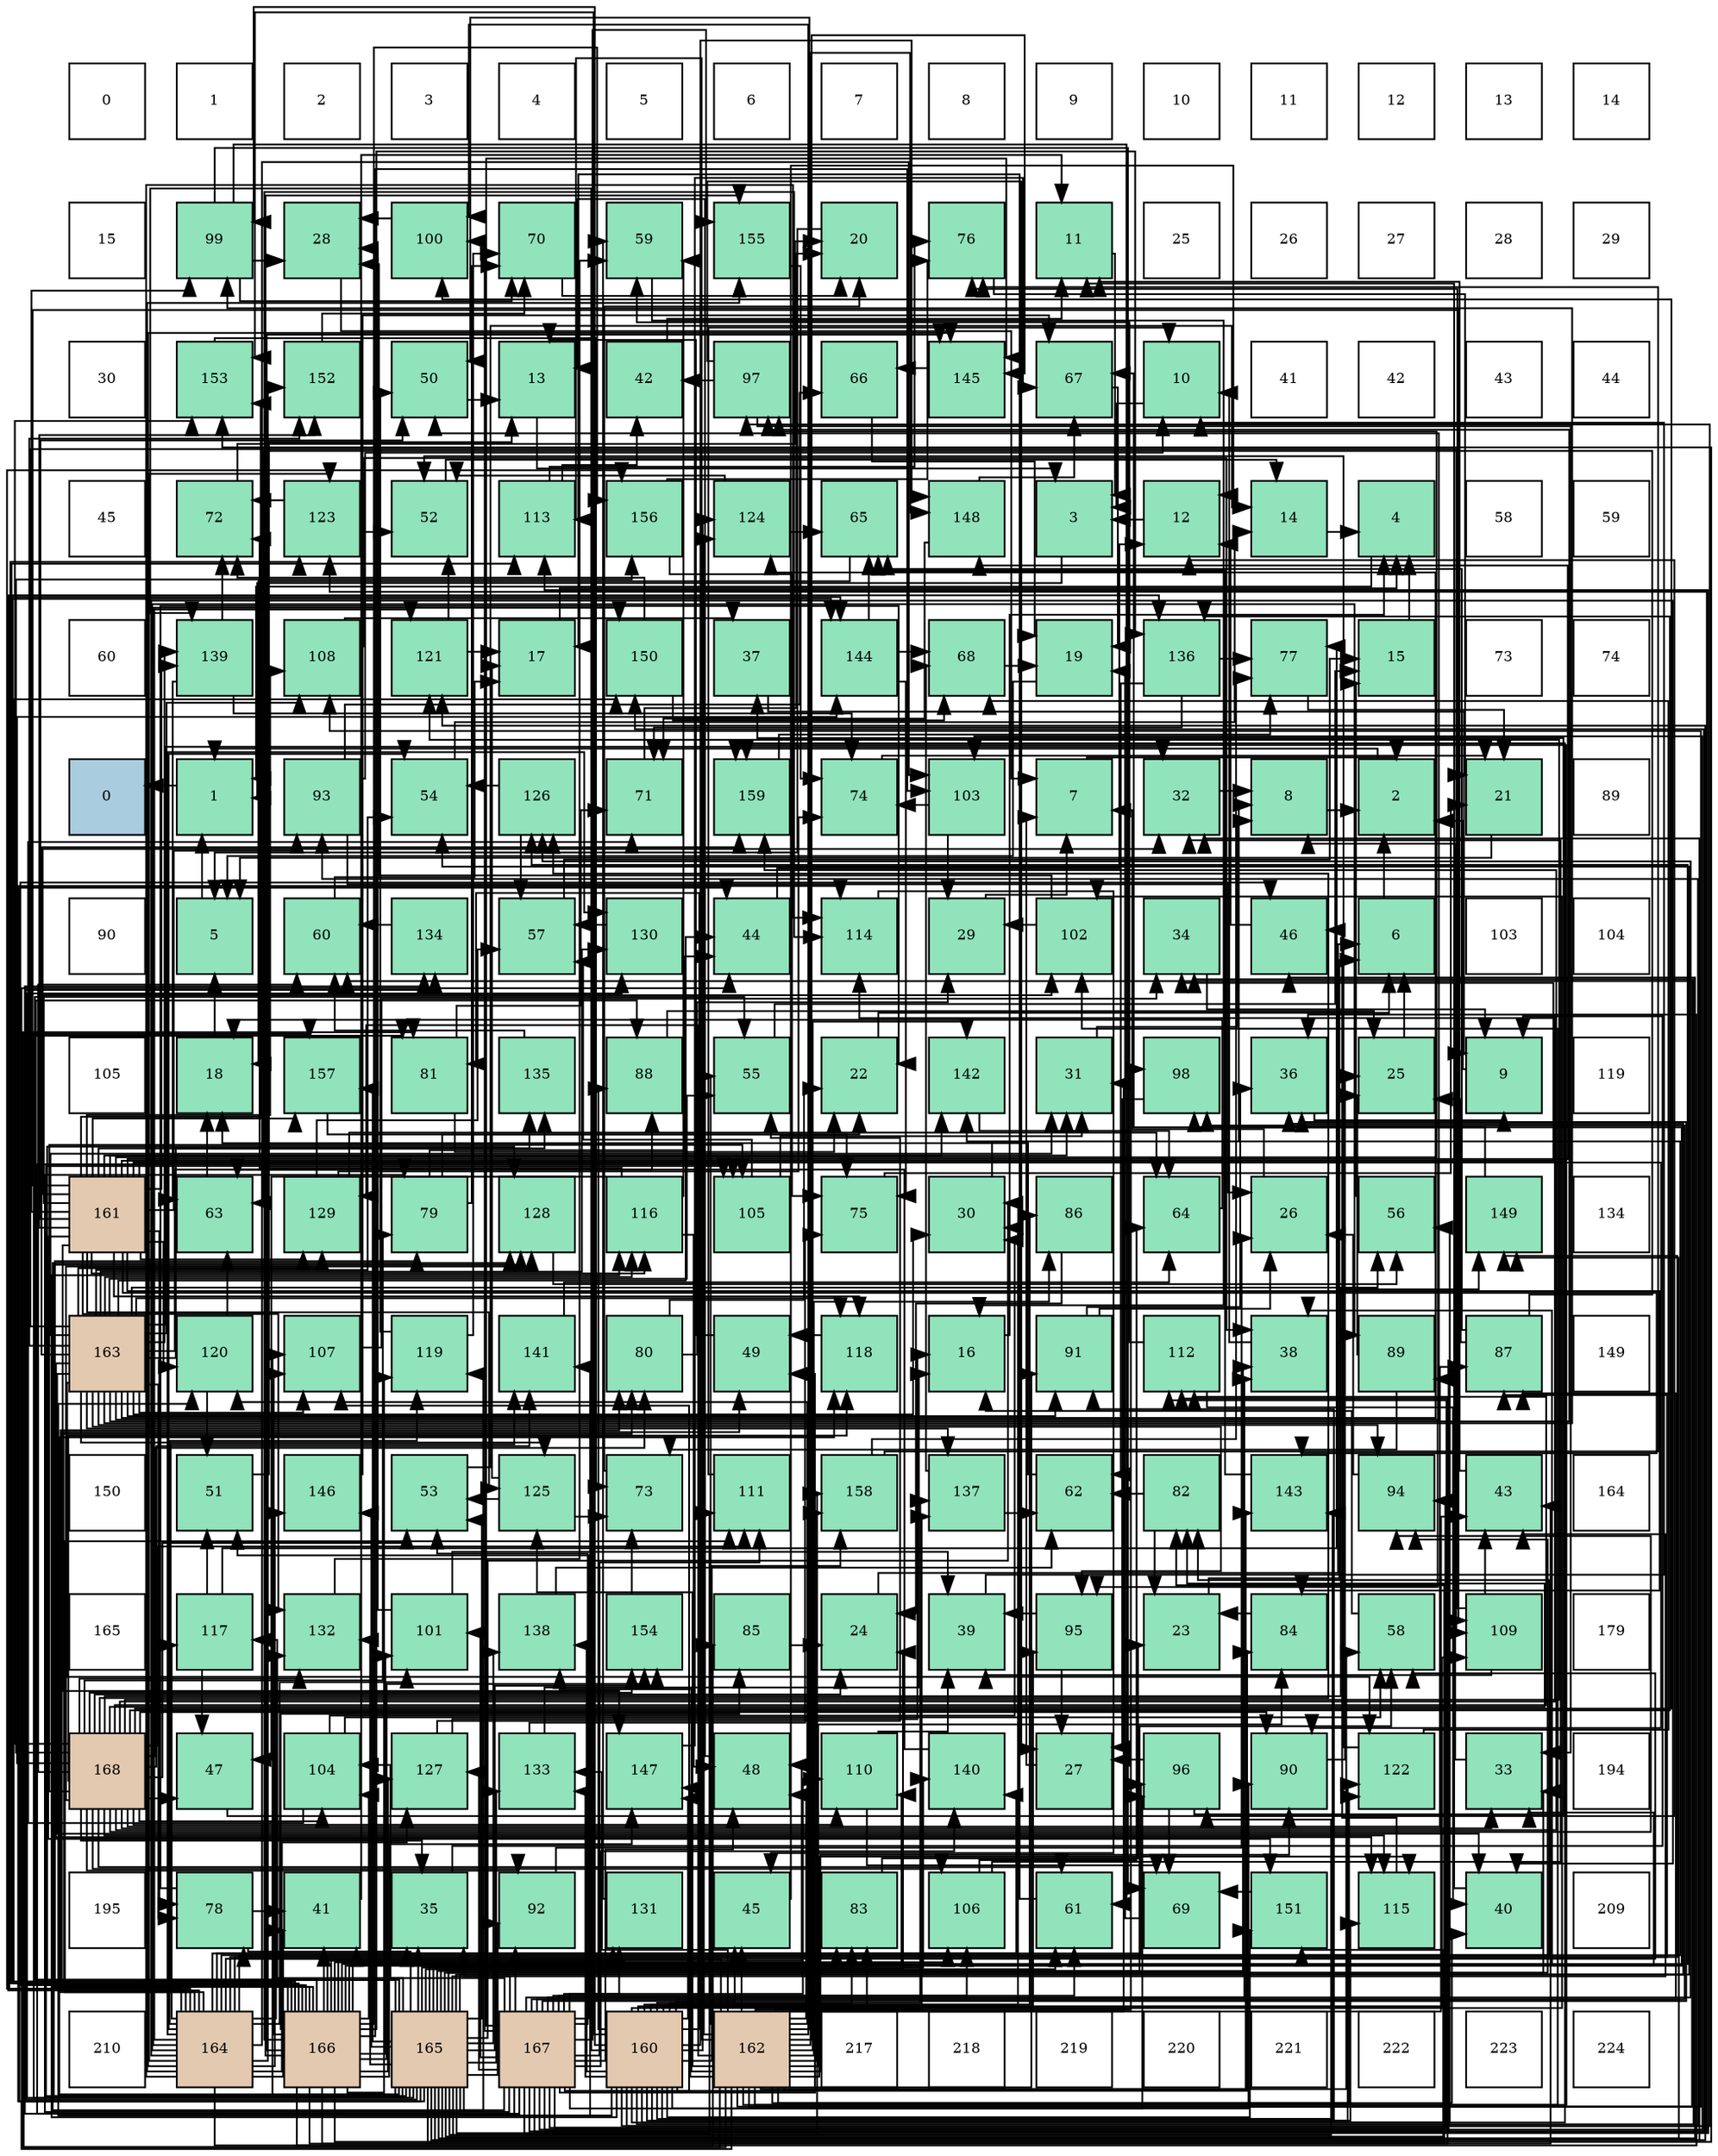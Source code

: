 digraph layout{
 rankdir=TB;
 splines=ortho;
 node [style=filled shape=square fixedsize=true width=0.6];
0[label="0", fontsize=8, fillcolor="#ffffff"];
1[label="1", fontsize=8, fillcolor="#ffffff"];
2[label="2", fontsize=8, fillcolor="#ffffff"];
3[label="3", fontsize=8, fillcolor="#ffffff"];
4[label="4", fontsize=8, fillcolor="#ffffff"];
5[label="5", fontsize=8, fillcolor="#ffffff"];
6[label="6", fontsize=8, fillcolor="#ffffff"];
7[label="7", fontsize=8, fillcolor="#ffffff"];
8[label="8", fontsize=8, fillcolor="#ffffff"];
9[label="9", fontsize=8, fillcolor="#ffffff"];
10[label="10", fontsize=8, fillcolor="#ffffff"];
11[label="11", fontsize=8, fillcolor="#ffffff"];
12[label="12", fontsize=8, fillcolor="#ffffff"];
13[label="13", fontsize=8, fillcolor="#ffffff"];
14[label="14", fontsize=8, fillcolor="#ffffff"];
15[label="15", fontsize=8, fillcolor="#ffffff"];
16[label="99", fontsize=8, fillcolor="#91e3bb"];
17[label="28", fontsize=8, fillcolor="#91e3bb"];
18[label="100", fontsize=8, fillcolor="#91e3bb"];
19[label="70", fontsize=8, fillcolor="#91e3bb"];
20[label="59", fontsize=8, fillcolor="#91e3bb"];
21[label="155", fontsize=8, fillcolor="#91e3bb"];
22[label="20", fontsize=8, fillcolor="#91e3bb"];
23[label="76", fontsize=8, fillcolor="#91e3bb"];
24[label="11", fontsize=8, fillcolor="#91e3bb"];
25[label="25", fontsize=8, fillcolor="#ffffff"];
26[label="26", fontsize=8, fillcolor="#ffffff"];
27[label="27", fontsize=8, fillcolor="#ffffff"];
28[label="28", fontsize=8, fillcolor="#ffffff"];
29[label="29", fontsize=8, fillcolor="#ffffff"];
30[label="30", fontsize=8, fillcolor="#ffffff"];
31[label="153", fontsize=8, fillcolor="#91e3bb"];
32[label="152", fontsize=8, fillcolor="#91e3bb"];
33[label="50", fontsize=8, fillcolor="#91e3bb"];
34[label="13", fontsize=8, fillcolor="#91e3bb"];
35[label="42", fontsize=8, fillcolor="#91e3bb"];
36[label="97", fontsize=8, fillcolor="#91e3bb"];
37[label="66", fontsize=8, fillcolor="#91e3bb"];
38[label="145", fontsize=8, fillcolor="#91e3bb"];
39[label="67", fontsize=8, fillcolor="#91e3bb"];
40[label="10", fontsize=8, fillcolor="#91e3bb"];
41[label="41", fontsize=8, fillcolor="#ffffff"];
42[label="42", fontsize=8, fillcolor="#ffffff"];
43[label="43", fontsize=8, fillcolor="#ffffff"];
44[label="44", fontsize=8, fillcolor="#ffffff"];
45[label="45", fontsize=8, fillcolor="#ffffff"];
46[label="72", fontsize=8, fillcolor="#91e3bb"];
47[label="123", fontsize=8, fillcolor="#91e3bb"];
48[label="52", fontsize=8, fillcolor="#91e3bb"];
49[label="113", fontsize=8, fillcolor="#91e3bb"];
50[label="156", fontsize=8, fillcolor="#91e3bb"];
51[label="124", fontsize=8, fillcolor="#91e3bb"];
52[label="65", fontsize=8, fillcolor="#91e3bb"];
53[label="148", fontsize=8, fillcolor="#91e3bb"];
54[label="3", fontsize=8, fillcolor="#91e3bb"];
55[label="12", fontsize=8, fillcolor="#91e3bb"];
56[label="14", fontsize=8, fillcolor="#91e3bb"];
57[label="4", fontsize=8, fillcolor="#91e3bb"];
58[label="58", fontsize=8, fillcolor="#ffffff"];
59[label="59", fontsize=8, fillcolor="#ffffff"];
60[label="60", fontsize=8, fillcolor="#ffffff"];
61[label="139", fontsize=8, fillcolor="#91e3bb"];
62[label="108", fontsize=8, fillcolor="#91e3bb"];
63[label="121", fontsize=8, fillcolor="#91e3bb"];
64[label="17", fontsize=8, fillcolor="#91e3bb"];
65[label="150", fontsize=8, fillcolor="#91e3bb"];
66[label="37", fontsize=8, fillcolor="#91e3bb"];
67[label="144", fontsize=8, fillcolor="#91e3bb"];
68[label="68", fontsize=8, fillcolor="#91e3bb"];
69[label="19", fontsize=8, fillcolor="#91e3bb"];
70[label="136", fontsize=8, fillcolor="#91e3bb"];
71[label="77", fontsize=8, fillcolor="#91e3bb"];
72[label="15", fontsize=8, fillcolor="#91e3bb"];
73[label="73", fontsize=8, fillcolor="#ffffff"];
74[label="74", fontsize=8, fillcolor="#ffffff"];
75[label="0", fontsize=8, fillcolor="#a9ccde"];
76[label="1", fontsize=8, fillcolor="#91e3bb"];
77[label="93", fontsize=8, fillcolor="#91e3bb"];
78[label="54", fontsize=8, fillcolor="#91e3bb"];
79[label="126", fontsize=8, fillcolor="#91e3bb"];
80[label="71", fontsize=8, fillcolor="#91e3bb"];
81[label="159", fontsize=8, fillcolor="#91e3bb"];
82[label="74", fontsize=8, fillcolor="#91e3bb"];
83[label="103", fontsize=8, fillcolor="#91e3bb"];
84[label="7", fontsize=8, fillcolor="#91e3bb"];
85[label="32", fontsize=8, fillcolor="#91e3bb"];
86[label="8", fontsize=8, fillcolor="#91e3bb"];
87[label="2", fontsize=8, fillcolor="#91e3bb"];
88[label="21", fontsize=8, fillcolor="#91e3bb"];
89[label="89", fontsize=8, fillcolor="#ffffff"];
90[label="90", fontsize=8, fillcolor="#ffffff"];
91[label="5", fontsize=8, fillcolor="#91e3bb"];
92[label="60", fontsize=8, fillcolor="#91e3bb"];
93[label="134", fontsize=8, fillcolor="#91e3bb"];
94[label="57", fontsize=8, fillcolor="#91e3bb"];
95[label="130", fontsize=8, fillcolor="#91e3bb"];
96[label="44", fontsize=8, fillcolor="#91e3bb"];
97[label="114", fontsize=8, fillcolor="#91e3bb"];
98[label="29", fontsize=8, fillcolor="#91e3bb"];
99[label="102", fontsize=8, fillcolor="#91e3bb"];
100[label="34", fontsize=8, fillcolor="#91e3bb"];
101[label="46", fontsize=8, fillcolor="#91e3bb"];
102[label="6", fontsize=8, fillcolor="#91e3bb"];
103[label="103", fontsize=8, fillcolor="#ffffff"];
104[label="104", fontsize=8, fillcolor="#ffffff"];
105[label="105", fontsize=8, fillcolor="#ffffff"];
106[label="18", fontsize=8, fillcolor="#91e3bb"];
107[label="157", fontsize=8, fillcolor="#91e3bb"];
108[label="81", fontsize=8, fillcolor="#91e3bb"];
109[label="135", fontsize=8, fillcolor="#91e3bb"];
110[label="88", fontsize=8, fillcolor="#91e3bb"];
111[label="55", fontsize=8, fillcolor="#91e3bb"];
112[label="22", fontsize=8, fillcolor="#91e3bb"];
113[label="142", fontsize=8, fillcolor="#91e3bb"];
114[label="31", fontsize=8, fillcolor="#91e3bb"];
115[label="98", fontsize=8, fillcolor="#91e3bb"];
116[label="36", fontsize=8, fillcolor="#91e3bb"];
117[label="25", fontsize=8, fillcolor="#91e3bb"];
118[label="9", fontsize=8, fillcolor="#91e3bb"];
119[label="119", fontsize=8, fillcolor="#ffffff"];
120[label="161", fontsize=8, fillcolor="#e3c9af"];
121[label="63", fontsize=8, fillcolor="#91e3bb"];
122[label="129", fontsize=8, fillcolor="#91e3bb"];
123[label="79", fontsize=8, fillcolor="#91e3bb"];
124[label="128", fontsize=8, fillcolor="#91e3bb"];
125[label="116", fontsize=8, fillcolor="#91e3bb"];
126[label="105", fontsize=8, fillcolor="#91e3bb"];
127[label="75", fontsize=8, fillcolor="#91e3bb"];
128[label="30", fontsize=8, fillcolor="#91e3bb"];
129[label="86", fontsize=8, fillcolor="#91e3bb"];
130[label="64", fontsize=8, fillcolor="#91e3bb"];
131[label="26", fontsize=8, fillcolor="#91e3bb"];
132[label="56", fontsize=8, fillcolor="#91e3bb"];
133[label="149", fontsize=8, fillcolor="#91e3bb"];
134[label="134", fontsize=8, fillcolor="#ffffff"];
135[label="163", fontsize=8, fillcolor="#e3c9af"];
136[label="120", fontsize=8, fillcolor="#91e3bb"];
137[label="107", fontsize=8, fillcolor="#91e3bb"];
138[label="119", fontsize=8, fillcolor="#91e3bb"];
139[label="141", fontsize=8, fillcolor="#91e3bb"];
140[label="80", fontsize=8, fillcolor="#91e3bb"];
141[label="49", fontsize=8, fillcolor="#91e3bb"];
142[label="118", fontsize=8, fillcolor="#91e3bb"];
143[label="16", fontsize=8, fillcolor="#91e3bb"];
144[label="91", fontsize=8, fillcolor="#91e3bb"];
145[label="112", fontsize=8, fillcolor="#91e3bb"];
146[label="38", fontsize=8, fillcolor="#91e3bb"];
147[label="89", fontsize=8, fillcolor="#91e3bb"];
148[label="87", fontsize=8, fillcolor="#91e3bb"];
149[label="149", fontsize=8, fillcolor="#ffffff"];
150[label="150", fontsize=8, fillcolor="#ffffff"];
151[label="51", fontsize=8, fillcolor="#91e3bb"];
152[label="146", fontsize=8, fillcolor="#91e3bb"];
153[label="53", fontsize=8, fillcolor="#91e3bb"];
154[label="125", fontsize=8, fillcolor="#91e3bb"];
155[label="73", fontsize=8, fillcolor="#91e3bb"];
156[label="111", fontsize=8, fillcolor="#91e3bb"];
157[label="158", fontsize=8, fillcolor="#91e3bb"];
158[label="137", fontsize=8, fillcolor="#91e3bb"];
159[label="62", fontsize=8, fillcolor="#91e3bb"];
160[label="82", fontsize=8, fillcolor="#91e3bb"];
161[label="143", fontsize=8, fillcolor="#91e3bb"];
162[label="94", fontsize=8, fillcolor="#91e3bb"];
163[label="43", fontsize=8, fillcolor="#91e3bb"];
164[label="164", fontsize=8, fillcolor="#ffffff"];
165[label="165", fontsize=8, fillcolor="#ffffff"];
166[label="117", fontsize=8, fillcolor="#91e3bb"];
167[label="132", fontsize=8, fillcolor="#91e3bb"];
168[label="101", fontsize=8, fillcolor="#91e3bb"];
169[label="138", fontsize=8, fillcolor="#91e3bb"];
170[label="154", fontsize=8, fillcolor="#91e3bb"];
171[label="85", fontsize=8, fillcolor="#91e3bb"];
172[label="24", fontsize=8, fillcolor="#91e3bb"];
173[label="39", fontsize=8, fillcolor="#91e3bb"];
174[label="95", fontsize=8, fillcolor="#91e3bb"];
175[label="23", fontsize=8, fillcolor="#91e3bb"];
176[label="84", fontsize=8, fillcolor="#91e3bb"];
177[label="58", fontsize=8, fillcolor="#91e3bb"];
178[label="109", fontsize=8, fillcolor="#91e3bb"];
179[label="179", fontsize=8, fillcolor="#ffffff"];
180[label="168", fontsize=8, fillcolor="#e3c9af"];
181[label="47", fontsize=8, fillcolor="#91e3bb"];
182[label="104", fontsize=8, fillcolor="#91e3bb"];
183[label="127", fontsize=8, fillcolor="#91e3bb"];
184[label="133", fontsize=8, fillcolor="#91e3bb"];
185[label="147", fontsize=8, fillcolor="#91e3bb"];
186[label="48", fontsize=8, fillcolor="#91e3bb"];
187[label="110", fontsize=8, fillcolor="#91e3bb"];
188[label="140", fontsize=8, fillcolor="#91e3bb"];
189[label="27", fontsize=8, fillcolor="#91e3bb"];
190[label="96", fontsize=8, fillcolor="#91e3bb"];
191[label="90", fontsize=8, fillcolor="#91e3bb"];
192[label="122", fontsize=8, fillcolor="#91e3bb"];
193[label="33", fontsize=8, fillcolor="#91e3bb"];
194[label="194", fontsize=8, fillcolor="#ffffff"];
195[label="195", fontsize=8, fillcolor="#ffffff"];
196[label="78", fontsize=8, fillcolor="#91e3bb"];
197[label="41", fontsize=8, fillcolor="#91e3bb"];
198[label="35", fontsize=8, fillcolor="#91e3bb"];
199[label="92", fontsize=8, fillcolor="#91e3bb"];
200[label="131", fontsize=8, fillcolor="#91e3bb"];
201[label="45", fontsize=8, fillcolor="#91e3bb"];
202[label="83", fontsize=8, fillcolor="#91e3bb"];
203[label="106", fontsize=8, fillcolor="#91e3bb"];
204[label="61", fontsize=8, fillcolor="#91e3bb"];
205[label="69", fontsize=8, fillcolor="#91e3bb"];
206[label="151", fontsize=8, fillcolor="#91e3bb"];
207[label="115", fontsize=8, fillcolor="#91e3bb"];
208[label="40", fontsize=8, fillcolor="#91e3bb"];
209[label="209", fontsize=8, fillcolor="#ffffff"];
210[label="210", fontsize=8, fillcolor="#ffffff"];
211[label="164", fontsize=8, fillcolor="#e3c9af"];
212[label="166", fontsize=8, fillcolor="#e3c9af"];
213[label="165", fontsize=8, fillcolor="#e3c9af"];
214[label="167", fontsize=8, fillcolor="#e3c9af"];
215[label="160", fontsize=8, fillcolor="#e3c9af"];
216[label="162", fontsize=8, fillcolor="#e3c9af"];
217[label="217", fontsize=8, fillcolor="#ffffff"];
218[label="218", fontsize=8, fillcolor="#ffffff"];
219[label="219", fontsize=8, fillcolor="#ffffff"];
220[label="220", fontsize=8, fillcolor="#ffffff"];
221[label="221", fontsize=8, fillcolor="#ffffff"];
222[label="222", fontsize=8, fillcolor="#ffffff"];
223[label="223", fontsize=8, fillcolor="#ffffff"];
224[label="224", fontsize=8, fillcolor="#ffffff"];
edge [constraint=false, style=vis];76 -> 75;
87 -> 76;
54 -> 76;
57 -> 76;
91 -> 76;
102 -> 87;
84 -> 87;
86 -> 87;
118 -> 87;
40 -> 54;
24 -> 54;
55 -> 54;
34 -> 54;
56 -> 57;
72 -> 57;
143 -> 57;
64 -> 57;
106 -> 91;
69 -> 91;
22 -> 91;
88 -> 91;
112 -> 102;
175 -> 102;
172 -> 102;
117 -> 102;
131 -> 84;
189 -> 84;
17 -> 84;
98 -> 84;
128 -> 86;
114 -> 86;
85 -> 86;
193 -> 86;
100 -> 118;
198 -> 118;
116 -> 118;
66 -> 118;
146 -> 40;
173 -> 40;
208 -> 24;
197 -> 24;
35 -> 24;
163 -> 24;
96 -> 55;
201 -> 55;
101 -> 55;
181 -> 55;
186 -> 34;
141 -> 34;
33 -> 34;
151 -> 34;
48 -> 56;
153 -> 56;
78 -> 56;
111 -> 72;
132 -> 72;
94 -> 72;
177 -> 143;
20 -> 143;
92 -> 64;
204 -> 64;
159 -> 106;
121 -> 106;
130 -> 106;
52 -> 106;
37 -> 69;
39 -> 69;
68 -> 69;
205 -> 69;
19 -> 22;
80 -> 22;
46 -> 22;
155 -> 22;
82 -> 88;
127 -> 88;
23 -> 88;
71 -> 88;
196 -> 112;
196 -> 198;
196 -> 197;
123 -> 112;
123 -> 96;
123 -> 19;
140 -> 112;
140 -> 98;
108 -> 112;
108 -> 80;
160 -> 175;
160 -> 159;
202 -> 175;
176 -> 175;
171 -> 172;
129 -> 172;
148 -> 117;
148 -> 121;
148 -> 52;
110 -> 117;
147 -> 117;
147 -> 155;
191 -> 117;
144 -> 131;
144 -> 116;
199 -> 131;
77 -> 40;
77 -> 131;
77 -> 37;
162 -> 131;
174 -> 189;
174 -> 173;
190 -> 189;
190 -> 66;
190 -> 205;
36 -> 189;
36 -> 193;
36 -> 35;
115 -> 189;
16 -> 17;
16 -> 204;
16 -> 205;
16 -> 19;
18 -> 17;
168 -> 17;
168 -> 173;
99 -> 17;
99 -> 98;
83 -> 98;
83 -> 82;
182 -> 128;
182 -> 177;
182 -> 80;
126 -> 114;
126 -> 94;
203 -> 85;
203 -> 130;
137 -> 100;
62 -> 66;
62 -> 146;
178 -> 173;
178 -> 163;
178 -> 23;
187 -> 173;
187 -> 205;
156 -> 40;
145 -> 208;
145 -> 20;
49 -> 35;
49 -> 23;
97 -> 201;
207 -> 101;
125 -> 181;
125 -> 186;
125 -> 20;
125 -> 46;
166 -> 181;
166 -> 151;
166 -> 71;
142 -> 141;
138 -> 33;
138 -> 19;
136 -> 151;
136 -> 121;
63 -> 64;
63 -> 48;
192 -> 48;
192 -> 68;
47 -> 48;
47 -> 46;
51 -> 48;
51 -> 52;
154 -> 64;
154 -> 153;
154 -> 155;
79 -> 78;
79 -> 94;
183 -> 143;
183 -> 111;
124 -> 132;
122 -> 94;
122 -> 130;
122 -> 82;
95 -> 94;
200 -> 20;
167 -> 20;
184 -> 143;
184 -> 127;
93 -> 92;
109 -> 92;
70 -> 159;
70 -> 80;
70 -> 71;
158 -> 159;
158 -> 68;
169 -> 159;
61 -> 121;
61 -> 46;
61 -> 82;
188 -> 121;
139 -> 130;
113 -> 130;
161 -> 52;
67 -> 52;
67 -> 68;
67 -> 127;
38 -> 37;
152 -> 39;
185 -> 39;
53 -> 39;
53 -> 80;
133 -> 39;
65 -> 68;
65 -> 46;
206 -> 205;
32 -> 19;
31 -> 155;
170 -> 155;
21 -> 82;
50 -> 127;
50 -> 23;
107 -> 127;
157 -> 23;
157 -> 71;
81 -> 71;
215 -> 128;
215 -> 100;
215 -> 201;
215 -> 132;
215 -> 108;
215 -> 202;
215 -> 176;
215 -> 129;
215 -> 110;
215 -> 191;
215 -> 144;
215 -> 77;
215 -> 174;
215 -> 36;
215 -> 16;
215 -> 99;
215 -> 178;
215 -> 207;
215 -> 125;
215 -> 136;
215 -> 192;
215 -> 51;
215 -> 184;
215 -> 158;
215 -> 169;
215 -> 61;
215 -> 161;
215 -> 185;
215 -> 53;
215 -> 206;
215 -> 31;
215 -> 157;
215 -> 81;
120 -> 114;
120 -> 85;
120 -> 100;
120 -> 33;
120 -> 196;
120 -> 176;
120 -> 191;
120 -> 77;
120 -> 174;
120 -> 36;
120 -> 16;
120 -> 99;
120 -> 62;
120 -> 178;
120 -> 125;
120 -> 142;
120 -> 136;
120 -> 154;
120 -> 122;
120 -> 167;
120 -> 109;
120 -> 61;
120 -> 113;
120 -> 161;
120 -> 185;
120 -> 53;
120 -> 206;
120 -> 32;
120 -> 31;
120 -> 107;
216 -> 114;
216 -> 208;
216 -> 163;
216 -> 96;
216 -> 201;
216 -> 186;
216 -> 33;
216 -> 111;
216 -> 177;
216 -> 92;
216 -> 196;
216 -> 108;
216 -> 202;
216 -> 176;
216 -> 129;
216 -> 191;
216 -> 144;
216 -> 115;
216 -> 18;
216 -> 99;
216 -> 62;
216 -> 49;
216 -> 207;
216 -> 136;
216 -> 192;
216 -> 51;
216 -> 154;
216 -> 122;
216 -> 184;
216 -> 158;
216 -> 169;
216 -> 113;
216 -> 161;
216 -> 38;
216 -> 185;
216 -> 53;
216 -> 107;
216 -> 157;
216 -> 81;
135 -> 128;
135 -> 114;
135 -> 85;
135 -> 208;
135 -> 96;
135 -> 33;
135 -> 78;
135 -> 111;
135 -> 132;
135 -> 196;
135 -> 110;
135 -> 144;
135 -> 162;
135 -> 174;
135 -> 36;
135 -> 16;
135 -> 137;
135 -> 62;
135 -> 178;
135 -> 207;
135 -> 125;
135 -> 142;
135 -> 192;
135 -> 51;
135 -> 154;
135 -> 122;
135 -> 95;
135 -> 109;
135 -> 158;
135 -> 61;
135 -> 32;
135 -> 81;
211 -> 208;
211 -> 197;
211 -> 141;
211 -> 78;
211 -> 177;
211 -> 140;
211 -> 160;
211 -> 171;
211 -> 148;
211 -> 147;
211 -> 190;
211 -> 168;
211 -> 83;
211 -> 156;
211 -> 97;
211 -> 166;
211 -> 138;
211 -> 63;
211 -> 47;
211 -> 183;
211 -> 95;
211 -> 167;
211 -> 70;
211 -> 188;
211 -> 113;
211 -> 67;
211 -> 38;
211 -> 152;
211 -> 133;
211 -> 65;
211 -> 32;
211 -> 21;
211 -> 50;
213 -> 172;
213 -> 128;
213 -> 85;
213 -> 193;
213 -> 198;
213 -> 116;
213 -> 146;
213 -> 197;
213 -> 163;
213 -> 96;
213 -> 101;
213 -> 153;
213 -> 78;
213 -> 111;
213 -> 177;
213 -> 204;
213 -> 108;
213 -> 202;
213 -> 110;
213 -> 199;
213 -> 162;
213 -> 190;
213 -> 126;
213 -> 137;
213 -> 156;
213 -> 97;
213 -> 166;
213 -> 142;
213 -> 138;
213 -> 63;
213 -> 124;
213 -> 95;
213 -> 167;
213 -> 184;
213 -> 93;
213 -> 169;
213 -> 188;
213 -> 139;
213 -> 152;
213 -> 133;
213 -> 206;
213 -> 31;
213 -> 170;
213 -> 107;
213 -> 157;
212 -> 193;
212 -> 116;
212 -> 146;
212 -> 197;
212 -> 163;
212 -> 101;
212 -> 186;
212 -> 123;
212 -> 140;
212 -> 160;
212 -> 171;
212 -> 115;
212 -> 168;
212 -> 83;
212 -> 182;
212 -> 203;
212 -> 137;
212 -> 187;
212 -> 145;
212 -> 49;
212 -> 97;
212 -> 138;
212 -> 47;
212 -> 79;
212 -> 183;
212 -> 124;
212 -> 200;
212 -> 70;
212 -> 139;
212 -> 67;
212 -> 38;
212 -> 185;
212 -> 65;
212 -> 170;
212 -> 21;
212 -> 50;
214 -> 198;
214 -> 116;
214 -> 146;
214 -> 186;
214 -> 141;
214 -> 151;
214 -> 153;
214 -> 204;
214 -> 123;
214 -> 148;
214 -> 147;
214 -> 199;
214 -> 162;
214 -> 190;
214 -> 115;
214 -> 18;
214 -> 168;
214 -> 83;
214 -> 182;
214 -> 126;
214 -> 203;
214 -> 137;
214 -> 187;
214 -> 156;
214 -> 145;
214 -> 49;
214 -> 47;
214 -> 79;
214 -> 183;
214 -> 124;
214 -> 200;
214 -> 93;
214 -> 188;
214 -> 38;
214 -> 65;
214 -> 21;
180 -> 172;
180 -> 193;
180 -> 198;
180 -> 181;
180 -> 153;
180 -> 92;
180 -> 204;
180 -> 123;
180 -> 140;
180 -> 160;
180 -> 148;
180 -> 191;
180 -> 199;
180 -> 162;
180 -> 18;
180 -> 182;
180 -> 126;
180 -> 203;
180 -> 187;
180 -> 156;
180 -> 145;
180 -> 97;
180 -> 207;
180 -> 142;
180 -> 63;
180 -> 79;
180 -> 124;
180 -> 167;
180 -> 70;
180 -> 139;
180 -> 67;
180 -> 133;
180 -> 31;
180 -> 170;
180 -> 50;
180 -> 81;
edge [constraint=true, style=invis];
0 -> 15 -> 30 -> 45 -> 60 -> 75 -> 90 -> 105 -> 120 -> 135 -> 150 -> 165 -> 180 -> 195 -> 210;
1 -> 16 -> 31 -> 46 -> 61 -> 76 -> 91 -> 106 -> 121 -> 136 -> 151 -> 166 -> 181 -> 196 -> 211;
2 -> 17 -> 32 -> 47 -> 62 -> 77 -> 92 -> 107 -> 122 -> 137 -> 152 -> 167 -> 182 -> 197 -> 212;
3 -> 18 -> 33 -> 48 -> 63 -> 78 -> 93 -> 108 -> 123 -> 138 -> 153 -> 168 -> 183 -> 198 -> 213;
4 -> 19 -> 34 -> 49 -> 64 -> 79 -> 94 -> 109 -> 124 -> 139 -> 154 -> 169 -> 184 -> 199 -> 214;
5 -> 20 -> 35 -> 50 -> 65 -> 80 -> 95 -> 110 -> 125 -> 140 -> 155 -> 170 -> 185 -> 200 -> 215;
6 -> 21 -> 36 -> 51 -> 66 -> 81 -> 96 -> 111 -> 126 -> 141 -> 156 -> 171 -> 186 -> 201 -> 216;
7 -> 22 -> 37 -> 52 -> 67 -> 82 -> 97 -> 112 -> 127 -> 142 -> 157 -> 172 -> 187 -> 202 -> 217;
8 -> 23 -> 38 -> 53 -> 68 -> 83 -> 98 -> 113 -> 128 -> 143 -> 158 -> 173 -> 188 -> 203 -> 218;
9 -> 24 -> 39 -> 54 -> 69 -> 84 -> 99 -> 114 -> 129 -> 144 -> 159 -> 174 -> 189 -> 204 -> 219;
10 -> 25 -> 40 -> 55 -> 70 -> 85 -> 100 -> 115 -> 130 -> 145 -> 160 -> 175 -> 190 -> 205 -> 220;
11 -> 26 -> 41 -> 56 -> 71 -> 86 -> 101 -> 116 -> 131 -> 146 -> 161 -> 176 -> 191 -> 206 -> 221;
12 -> 27 -> 42 -> 57 -> 72 -> 87 -> 102 -> 117 -> 132 -> 147 -> 162 -> 177 -> 192 -> 207 -> 222;
13 -> 28 -> 43 -> 58 -> 73 -> 88 -> 103 -> 118 -> 133 -> 148 -> 163 -> 178 -> 193 -> 208 -> 223;
14 -> 29 -> 44 -> 59 -> 74 -> 89 -> 104 -> 119 -> 134 -> 149 -> 164 -> 179 -> 194 -> 209 -> 224;
rank = same {0 -> 1 -> 2 -> 3 -> 4 -> 5 -> 6 -> 7 -> 8 -> 9 -> 10 -> 11 -> 12 -> 13 -> 14};
rank = same {15 -> 16 -> 17 -> 18 -> 19 -> 20 -> 21 -> 22 -> 23 -> 24 -> 25 -> 26 -> 27 -> 28 -> 29};
rank = same {30 -> 31 -> 32 -> 33 -> 34 -> 35 -> 36 -> 37 -> 38 -> 39 -> 40 -> 41 -> 42 -> 43 -> 44};
rank = same {45 -> 46 -> 47 -> 48 -> 49 -> 50 -> 51 -> 52 -> 53 -> 54 -> 55 -> 56 -> 57 -> 58 -> 59};
rank = same {60 -> 61 -> 62 -> 63 -> 64 -> 65 -> 66 -> 67 -> 68 -> 69 -> 70 -> 71 -> 72 -> 73 -> 74};
rank = same {75 -> 76 -> 77 -> 78 -> 79 -> 80 -> 81 -> 82 -> 83 -> 84 -> 85 -> 86 -> 87 -> 88 -> 89};
rank = same {90 -> 91 -> 92 -> 93 -> 94 -> 95 -> 96 -> 97 -> 98 -> 99 -> 100 -> 101 -> 102 -> 103 -> 104};
rank = same {105 -> 106 -> 107 -> 108 -> 109 -> 110 -> 111 -> 112 -> 113 -> 114 -> 115 -> 116 -> 117 -> 118 -> 119};
rank = same {120 -> 121 -> 122 -> 123 -> 124 -> 125 -> 126 -> 127 -> 128 -> 129 -> 130 -> 131 -> 132 -> 133 -> 134};
rank = same {135 -> 136 -> 137 -> 138 -> 139 -> 140 -> 141 -> 142 -> 143 -> 144 -> 145 -> 146 -> 147 -> 148 -> 149};
rank = same {150 -> 151 -> 152 -> 153 -> 154 -> 155 -> 156 -> 157 -> 158 -> 159 -> 160 -> 161 -> 162 -> 163 -> 164};
rank = same {165 -> 166 -> 167 -> 168 -> 169 -> 170 -> 171 -> 172 -> 173 -> 174 -> 175 -> 176 -> 177 -> 178 -> 179};
rank = same {180 -> 181 -> 182 -> 183 -> 184 -> 185 -> 186 -> 187 -> 188 -> 189 -> 190 -> 191 -> 192 -> 193 -> 194};
rank = same {195 -> 196 -> 197 -> 198 -> 199 -> 200 -> 201 -> 202 -> 203 -> 204 -> 205 -> 206 -> 207 -> 208 -> 209};
rank = same {210 -> 211 -> 212 -> 213 -> 214 -> 215 -> 216 -> 217 -> 218 -> 219 -> 220 -> 221 -> 222 -> 223 -> 224};
}